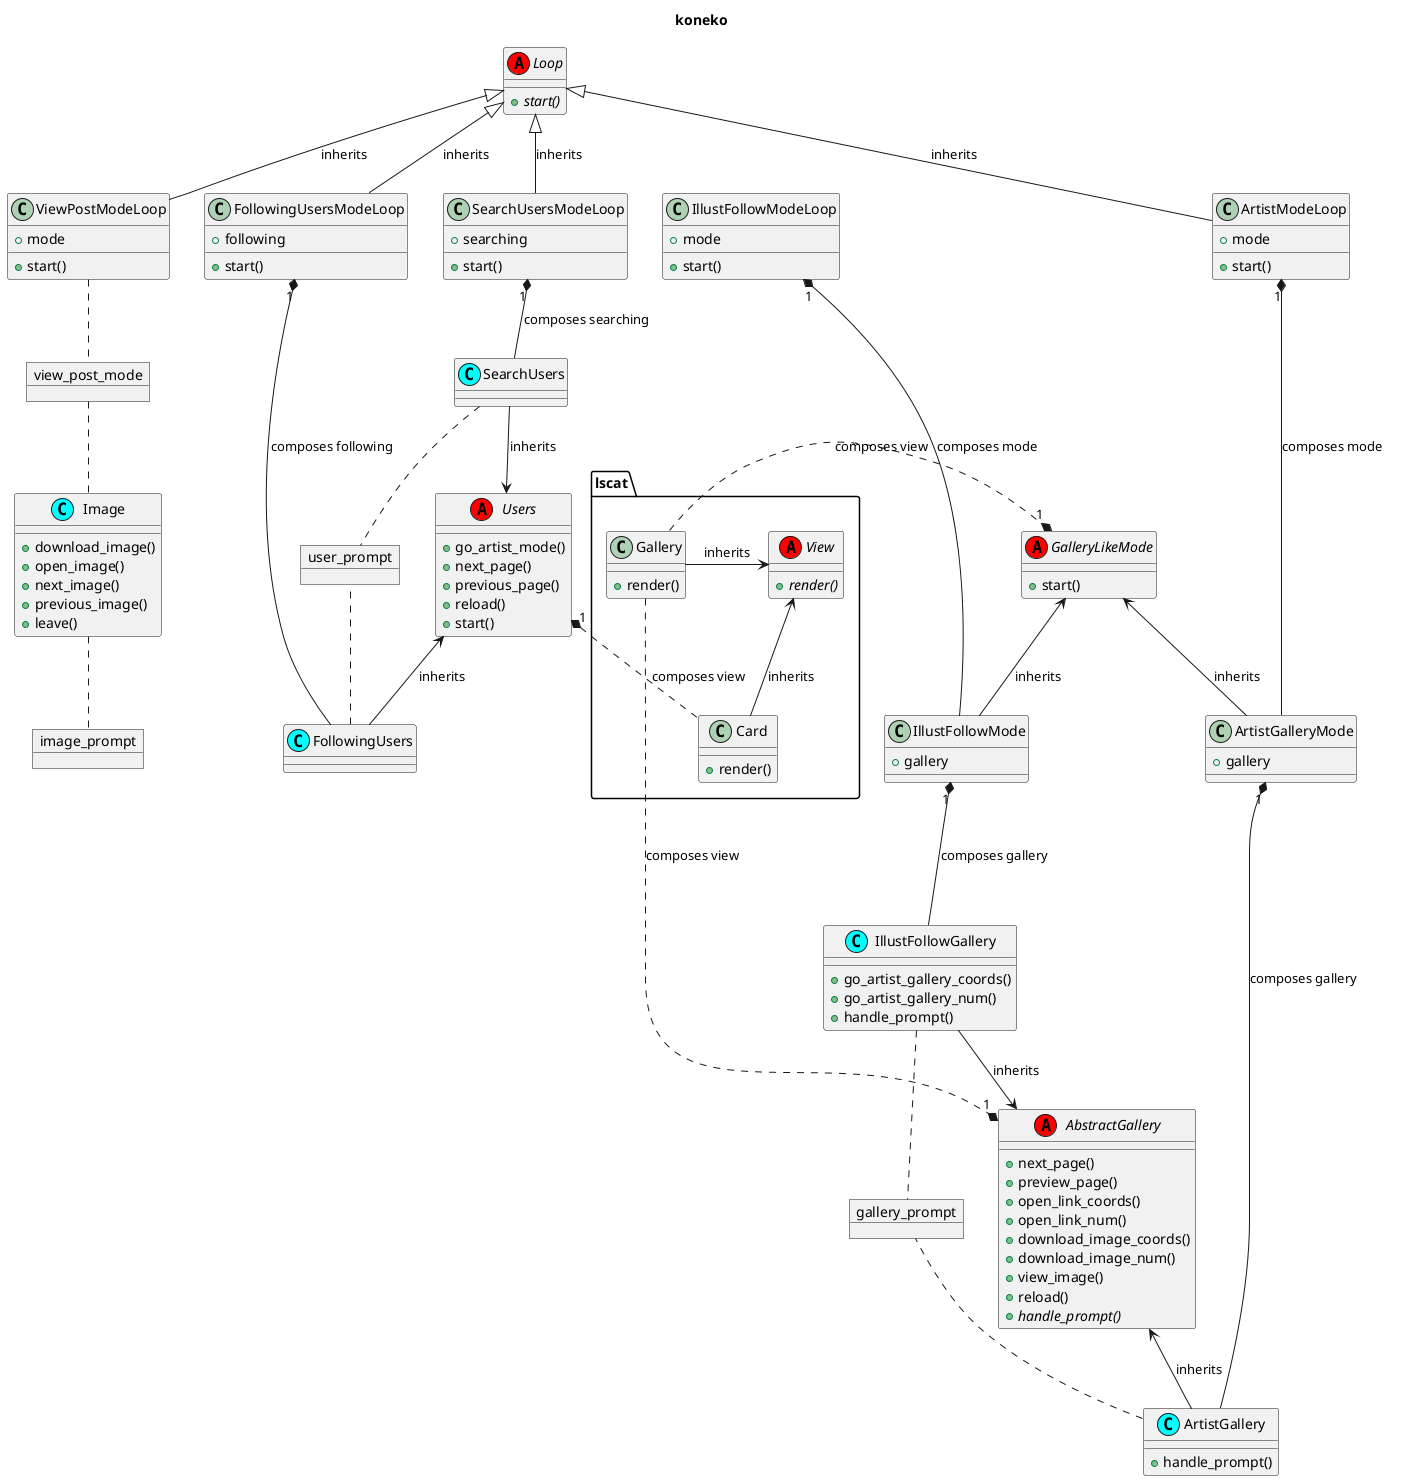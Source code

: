 @startuml

title koneko


abstract class Loop <<(A, red)>>{
  +{abstract}start()
}

class ArtistModeLoop {
    + mode
    +start()
}
class IllustFollowModeLoop {
    + mode
    +start()
}
Loop <|-down- ArtistModeLoop: inherits
Loop <|-down[hidden]- IllustFollowModeLoop: inherits


abstract class GalleryLikeMode <<(A, red)>>{
    +start()
}
class ArtistGalleryMode {
    + gallery
}
class IllustFollowMode {
    + gallery
}
abstract class AbstractGallery <<(A, red)>>{
    +next_page()
    +preview_page()
    +open_link_coords()
    +open_link_num()
    +download_image_coords()
    +download_image_num()
    +view_image()
    +reload()
    +{abstract}handle_prompt()
}

class ArtistGallery <<(C, cyan)>>{
    +handle_prompt()
}
class IllustFollowGallery <<(C, cyan)>>{
    +go_artist_gallery_coords()
    +go_artist_gallery_num()
    +handle_prompt()
}
object gallery_prompt

GalleryLikeMode <-down- ArtistGalleryMode: inherits
ArtistModeLoop "1" *-down- ArtistGalleryMode: composes mode

GalleryLikeMode <-down- IllustFollowMode: inherits
IllustFollowModeLoop "1" *-down- IllustFollowMode: composes mode

AbstractGallery <-down- IllustFollowGallery: inherits
IllustFollowMode "1" *-down-- IllustFollowGallery: composes gallery

AbstractGallery <-down- ArtistGallery: inherits
ArtistGalleryMode "1" *-down-- ArtistGallery: composes gallery

gallery_prompt -right[hidden]-> AbstractGallery
ArtistGallery .right. gallery_prompt
IllustFollowGallery .right. gallery_prompt

class ViewPostModeLoop {
    + mode
    +start()
}
object view_post_mode
object image_prompt
class Image <<(C, cyan)>>{
    + download_image()
    + open_image()
    + next_image()
    + previous_image()
    + leave()
}

ViewPostModeLoop -right[hidden]-> SearchUsersModeLoop
Loop <|-down- ViewPostModeLoop: inherits
ViewPostModeLoop .. view_post_mode
view_post_mode .. Image
Image .. image_prompt


class FollowingUsersModeLoop {
    + following
    +start()
}
class SearchUsersModeLoop {
    + searching
    +start()
}
object user_prompt

FollowingUsersModeLoop -right[hidden]-> IllustFollowModeLoop
SearchUsersModeLoop -right[hidden]-> IllustFollowModeLoop
Loop <|-down- FollowingUsersModeLoop: inherits
Loop <|-down- SearchUsersModeLoop: inherits

user_prompt -right[hidden]-> Users
FollowingUsers .. user_prompt
SearchUsers .. user_prompt

class FollowingUsers <<(C, cyan)>>
class SearchUsers <<(C, cyan)>>
abstract class Users <<(A, red)>>{
    +go_artist_mode()
    +next_page()
    +previous_page()
    +reload()
    +start()
}
Users <-down- FollowingUsers: inherits
Users <-down- SearchUsers: inherits
FollowingUsersModeLoop "1" *-down- FollowingUsers: composes following
SearchUsersModeLoop "1" *-down- SearchUsers: composes searching

abstract class lscat.View <<(A, red)>>{
    +{abstract}render()
}
class lscat.Card {
    + render()
}
class lscat.Gallery {
    + render()
}

lscat.View <-down- lscat.Card: inherits
lscat.View <-left- lscat.Gallery: inherits

Users "1" *.down. lscat.Card: composes view
GalleryLikeMode "1" *.up lscat.Gallery: composes view
AbstractGallery "1" *.up lscat.Gallery: composes view

AbstractGallery --up[hidden]-> GalleryLikeMode
IllustFollowMode -right[hidden]-> ArtistGalleryMode
SearchUsers -right[hidden]-> IllustFollowMode

lscat.Gallery --left[hidden]-> IllustFollowGallery
GalleryLikeMode -down[hidden]-> IllustFollowGallery
GalleryLikeMode -down[hidden]-> ArtistGallery

Users -right[hidden]-> GalleryLikeMode
lscat.Card -up[hidden]-> GalleryLikeMode

@enduml


